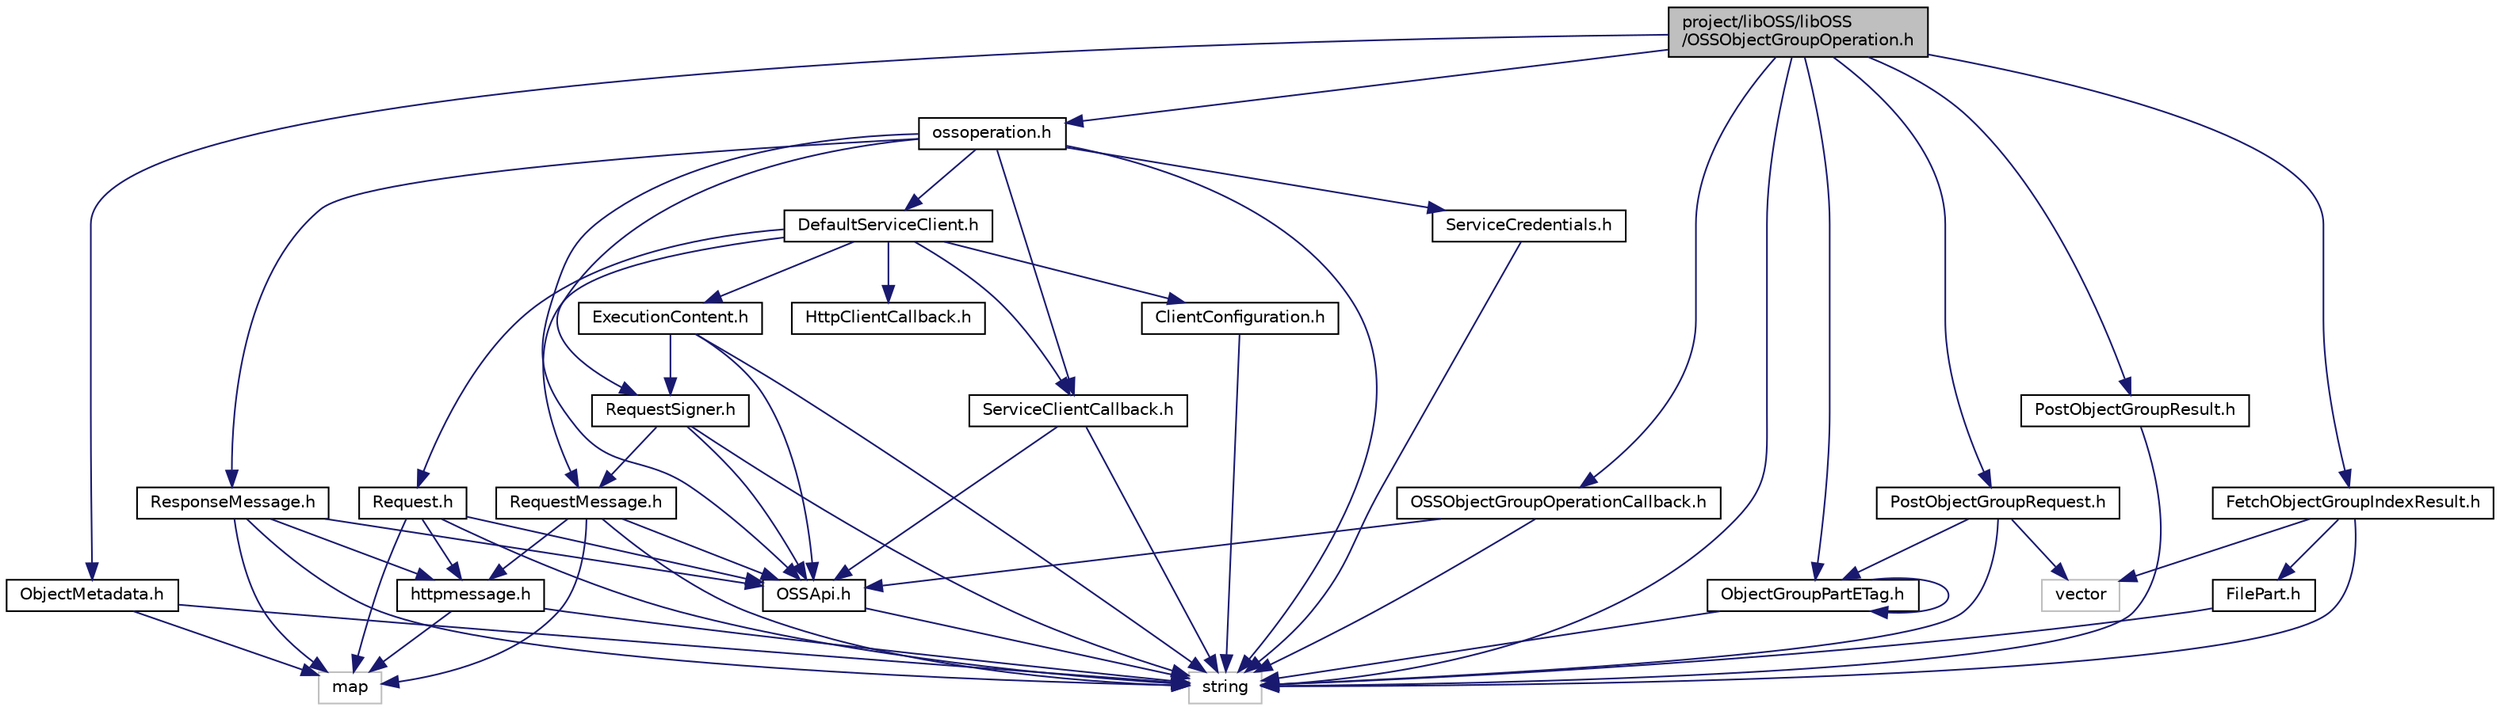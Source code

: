 digraph "project/libOSS/libOSS/OSSObjectGroupOperation.h"
{
  edge [fontname="Helvetica",fontsize="10",labelfontname="Helvetica",labelfontsize="10"];
  node [fontname="Helvetica",fontsize="10",shape=record];
  Node1 [label="project/libOSS/libOSS\l/OSSObjectGroupOperation.h",height=0.2,width=0.4,color="black", fillcolor="grey75", style="filled" fontcolor="black"];
  Node1 -> Node2 [color="midnightblue",fontsize="10",style="solid",fontname="Helvetica"];
  Node2 [label="ossoperation.h",height=0.2,width=0.4,color="black", fillcolor="white", style="filled",URL="$_o_s_s_operation_8h.html"];
  Node2 -> Node3 [color="midnightblue",fontsize="10",style="solid",fontname="Helvetica"];
  Node3 [label="string",height=0.2,width=0.4,color="grey75", fillcolor="white", style="filled"];
  Node2 -> Node4 [color="midnightblue",fontsize="10",style="solid",fontname="Helvetica"];
  Node4 [label="ServiceClientCallback.h",height=0.2,width=0.4,color="black", fillcolor="white", style="filled",URL="$_service_client_callback_8h.html"];
  Node4 -> Node3 [color="midnightblue",fontsize="10",style="solid",fontname="Helvetica"];
  Node4 -> Node5 [color="midnightblue",fontsize="10",style="solid",fontname="Helvetica"];
  Node5 [label="OSSApi.h",height=0.2,width=0.4,color="black", fillcolor="white", style="filled",URL="$_o_s_s_api_8h.html"];
  Node5 -> Node3 [color="midnightblue",fontsize="10",style="solid",fontname="Helvetica"];
  Node2 -> Node6 [color="midnightblue",fontsize="10",style="solid",fontname="Helvetica"];
  Node6 [label="DefaultServiceClient.h",height=0.2,width=0.4,color="black", fillcolor="white", style="filled",URL="$_default_service_client_8h.html"];
  Node6 -> Node7 [color="midnightblue",fontsize="10",style="solid",fontname="Helvetica"];
  Node7 [label="ClientConfiguration.h",height=0.2,width=0.4,color="black", fillcolor="white", style="filled",URL="$_client_configuration_8h.html"];
  Node7 -> Node3 [color="midnightblue",fontsize="10",style="solid",fontname="Helvetica"];
  Node6 -> Node4 [color="midnightblue",fontsize="10",style="solid",fontname="Helvetica"];
  Node6 -> Node8 [color="midnightblue",fontsize="10",style="solid",fontname="Helvetica"];
  Node8 [label="RequestMessage.h",height=0.2,width=0.4,color="black", fillcolor="white", style="filled",URL="$_request_message_8h.html"];
  Node8 -> Node9 [color="midnightblue",fontsize="10",style="solid",fontname="Helvetica"];
  Node9 [label="httpmessage.h",height=0.2,width=0.4,color="black", fillcolor="white", style="filled",URL="$_http_message_8h.html"];
  Node9 -> Node3 [color="midnightblue",fontsize="10",style="solid",fontname="Helvetica"];
  Node9 -> Node10 [color="midnightblue",fontsize="10",style="solid",fontname="Helvetica"];
  Node10 [label="map",height=0.2,width=0.4,color="grey75", fillcolor="white", style="filled"];
  Node8 -> Node3 [color="midnightblue",fontsize="10",style="solid",fontname="Helvetica"];
  Node8 -> Node10 [color="midnightblue",fontsize="10",style="solid",fontname="Helvetica"];
  Node8 -> Node5 [color="midnightblue",fontsize="10",style="solid",fontname="Helvetica"];
  Node6 -> Node11 [color="midnightblue",fontsize="10",style="solid",fontname="Helvetica"];
  Node11 [label="ExecutionContent.h",height=0.2,width=0.4,color="black", fillcolor="white", style="filled",URL="$_execution_content_8h.html"];
  Node11 -> Node3 [color="midnightblue",fontsize="10",style="solid",fontname="Helvetica"];
  Node11 -> Node5 [color="midnightblue",fontsize="10",style="solid",fontname="Helvetica"];
  Node11 -> Node12 [color="midnightblue",fontsize="10",style="solid",fontname="Helvetica"];
  Node12 [label="RequestSigner.h",height=0.2,width=0.4,color="black", fillcolor="white", style="filled",URL="$_request_signer_8h.html"];
  Node12 -> Node3 [color="midnightblue",fontsize="10",style="solid",fontname="Helvetica"];
  Node12 -> Node5 [color="midnightblue",fontsize="10",style="solid",fontname="Helvetica"];
  Node12 -> Node8 [color="midnightblue",fontsize="10",style="solid",fontname="Helvetica"];
  Node6 -> Node13 [color="midnightblue",fontsize="10",style="solid",fontname="Helvetica"];
  Node13 [label="HttpClientCallback.h",height=0.2,width=0.4,color="black", fillcolor="white", style="filled",URL="$_http_client_callback_8h.html"];
  Node6 -> Node14 [color="midnightblue",fontsize="10",style="solid",fontname="Helvetica"];
  Node14 [label="Request.h",height=0.2,width=0.4,color="black", fillcolor="white", style="filled",URL="$_request_8h.html"];
  Node14 -> Node9 [color="midnightblue",fontsize="10",style="solid",fontname="Helvetica"];
  Node14 -> Node3 [color="midnightblue",fontsize="10",style="solid",fontname="Helvetica"];
  Node14 -> Node10 [color="midnightblue",fontsize="10",style="solid",fontname="Helvetica"];
  Node14 -> Node5 [color="midnightblue",fontsize="10",style="solid",fontname="Helvetica"];
  Node2 -> Node15 [color="midnightblue",fontsize="10",style="solid",fontname="Helvetica"];
  Node15 [label="ServiceCredentials.h",height=0.2,width=0.4,color="black", fillcolor="white", style="filled",URL="$_service_credentials_8h.html"];
  Node15 -> Node3 [color="midnightblue",fontsize="10",style="solid",fontname="Helvetica"];
  Node2 -> Node5 [color="midnightblue",fontsize="10",style="solid",fontname="Helvetica"];
  Node2 -> Node16 [color="midnightblue",fontsize="10",style="solid",fontname="Helvetica"];
  Node16 [label="ResponseMessage.h",height=0.2,width=0.4,color="black", fillcolor="white", style="filled",URL="$_response_message_8h.html"];
  Node16 -> Node9 [color="midnightblue",fontsize="10",style="solid",fontname="Helvetica"];
  Node16 -> Node3 [color="midnightblue",fontsize="10",style="solid",fontname="Helvetica"];
  Node16 -> Node10 [color="midnightblue",fontsize="10",style="solid",fontname="Helvetica"];
  Node16 -> Node5 [color="midnightblue",fontsize="10",style="solid",fontname="Helvetica"];
  Node2 -> Node12 [color="midnightblue",fontsize="10",style="solid",fontname="Helvetica"];
  Node1 -> Node17 [color="midnightblue",fontsize="10",style="solid",fontname="Helvetica"];
  Node17 [label="ObjectMetadata.h",height=0.2,width=0.4,color="black", fillcolor="white", style="filled",URL="$_object_metadata_8h.html"];
  Node17 -> Node10 [color="midnightblue",fontsize="10",style="solid",fontname="Helvetica"];
  Node17 -> Node3 [color="midnightblue",fontsize="10",style="solid",fontname="Helvetica"];
  Node1 -> Node3 [color="midnightblue",fontsize="10",style="solid",fontname="Helvetica"];
  Node1 -> Node18 [color="midnightblue",fontsize="10",style="solid",fontname="Helvetica"];
  Node18 [label="PostObjectGroupRequest.h",height=0.2,width=0.4,color="black", fillcolor="white", style="filled",URL="$_post_object_group_request_8h.html"];
  Node18 -> Node3 [color="midnightblue",fontsize="10",style="solid",fontname="Helvetica"];
  Node18 -> Node19 [color="midnightblue",fontsize="10",style="solid",fontname="Helvetica"];
  Node19 [label="vector",height=0.2,width=0.4,color="grey75", fillcolor="white", style="filled"];
  Node18 -> Node20 [color="midnightblue",fontsize="10",style="solid",fontname="Helvetica"];
  Node20 [label="ObjectGroupPartETag.h",height=0.2,width=0.4,color="black", fillcolor="white", style="filled",URL="$_object_group_part_e_tag_8h.html"];
  Node20 -> Node3 [color="midnightblue",fontsize="10",style="solid",fontname="Helvetica"];
  Node20 -> Node20 [color="midnightblue",fontsize="10",style="solid",fontname="Helvetica"];
  Node1 -> Node21 [color="midnightblue",fontsize="10",style="solid",fontname="Helvetica"];
  Node21 [label="PostObjectGroupResult.h",height=0.2,width=0.4,color="black", fillcolor="white", style="filled",URL="$_post_object_group_result_8h.html"];
  Node21 -> Node3 [color="midnightblue",fontsize="10",style="solid",fontname="Helvetica"];
  Node1 -> Node22 [color="midnightblue",fontsize="10",style="solid",fontname="Helvetica"];
  Node22 [label="FetchObjectGroupIndexResult.h",height=0.2,width=0.4,color="black", fillcolor="white", style="filled",URL="$_fetch_object_group_index_result_8h.html"];
  Node22 -> Node3 [color="midnightblue",fontsize="10",style="solid",fontname="Helvetica"];
  Node22 -> Node19 [color="midnightblue",fontsize="10",style="solid",fontname="Helvetica"];
  Node22 -> Node23 [color="midnightblue",fontsize="10",style="solid",fontname="Helvetica"];
  Node23 [label="FilePart.h",height=0.2,width=0.4,color="black", fillcolor="white", style="filled",URL="$_file_part_8h.html"];
  Node23 -> Node3 [color="midnightblue",fontsize="10",style="solid",fontname="Helvetica"];
  Node1 -> Node20 [color="midnightblue",fontsize="10",style="solid",fontname="Helvetica"];
  Node1 -> Node24 [color="midnightblue",fontsize="10",style="solid",fontname="Helvetica"];
  Node24 [label="OSSObjectGroupOperationCallback.h",height=0.2,width=0.4,color="black", fillcolor="white", style="filled",URL="$_o_s_s_object_group_operation_callback_8h.html"];
  Node24 -> Node3 [color="midnightblue",fontsize="10",style="solid",fontname="Helvetica"];
  Node24 -> Node5 [color="midnightblue",fontsize="10",style="solid",fontname="Helvetica"];
}
